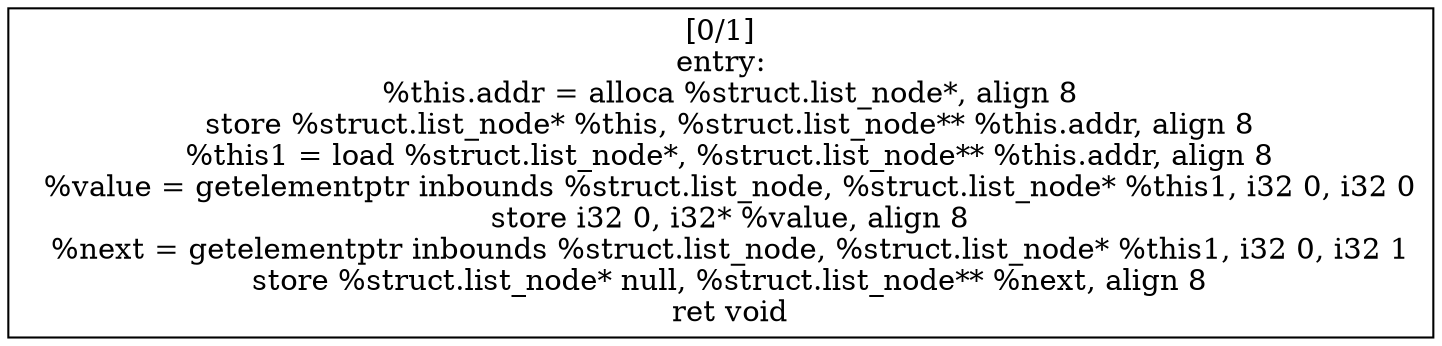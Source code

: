 
digraph G {


node56 [label="[0/1]
entry:
  %this.addr = alloca %struct.list_node*, align 8
  store %struct.list_node* %this, %struct.list_node** %this.addr, align 8
  %this1 = load %struct.list_node*, %struct.list_node** %this.addr, align 8
  %value = getelementptr inbounds %struct.list_node, %struct.list_node* %this1, i32 0, i32 0
  store i32 0, i32* %value, align 8
  %next = getelementptr inbounds %struct.list_node, %struct.list_node* %this1, i32 0, i32 1
  store %struct.list_node* null, %struct.list_node** %next, align 8
  ret void
",shape=rectangle ]



}
